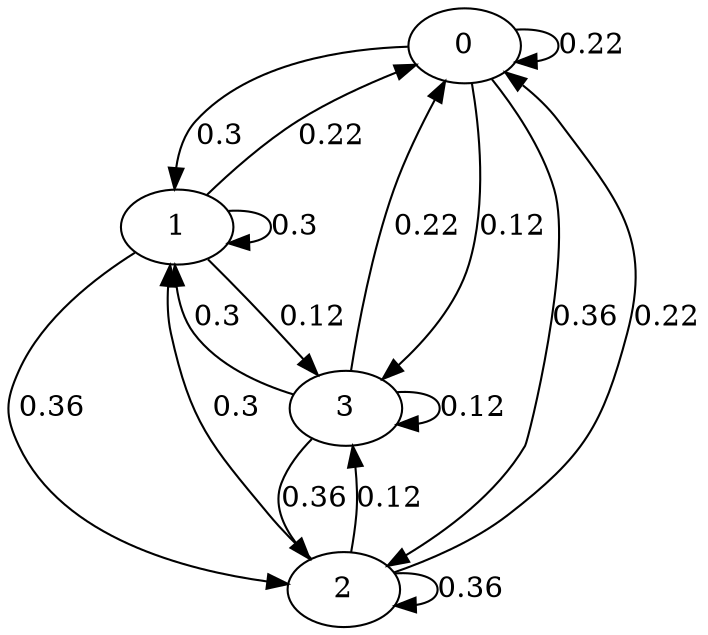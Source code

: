 digraph G {0 -> 0 [label="0.22"];0 -> 1 [label="0.3"];0 -> 2 [label="0.36"];0 -> 3 [label="0.12"];1 -> 0 [label="0.22"];1 -> 1 [label="0.3"];1 -> 2 [label="0.36"];1 -> 3 [label="0.12"];2 -> 0 [label="0.22"];2 -> 1 [label="0.3"];2 -> 2 [label="0.36"];2 -> 3 [label="0.12"];3 -> 0 [label="0.22"];3 -> 1 [label="0.3"];3 -> 2 [label="0.36"];3 -> 3 [label="0.12"];}